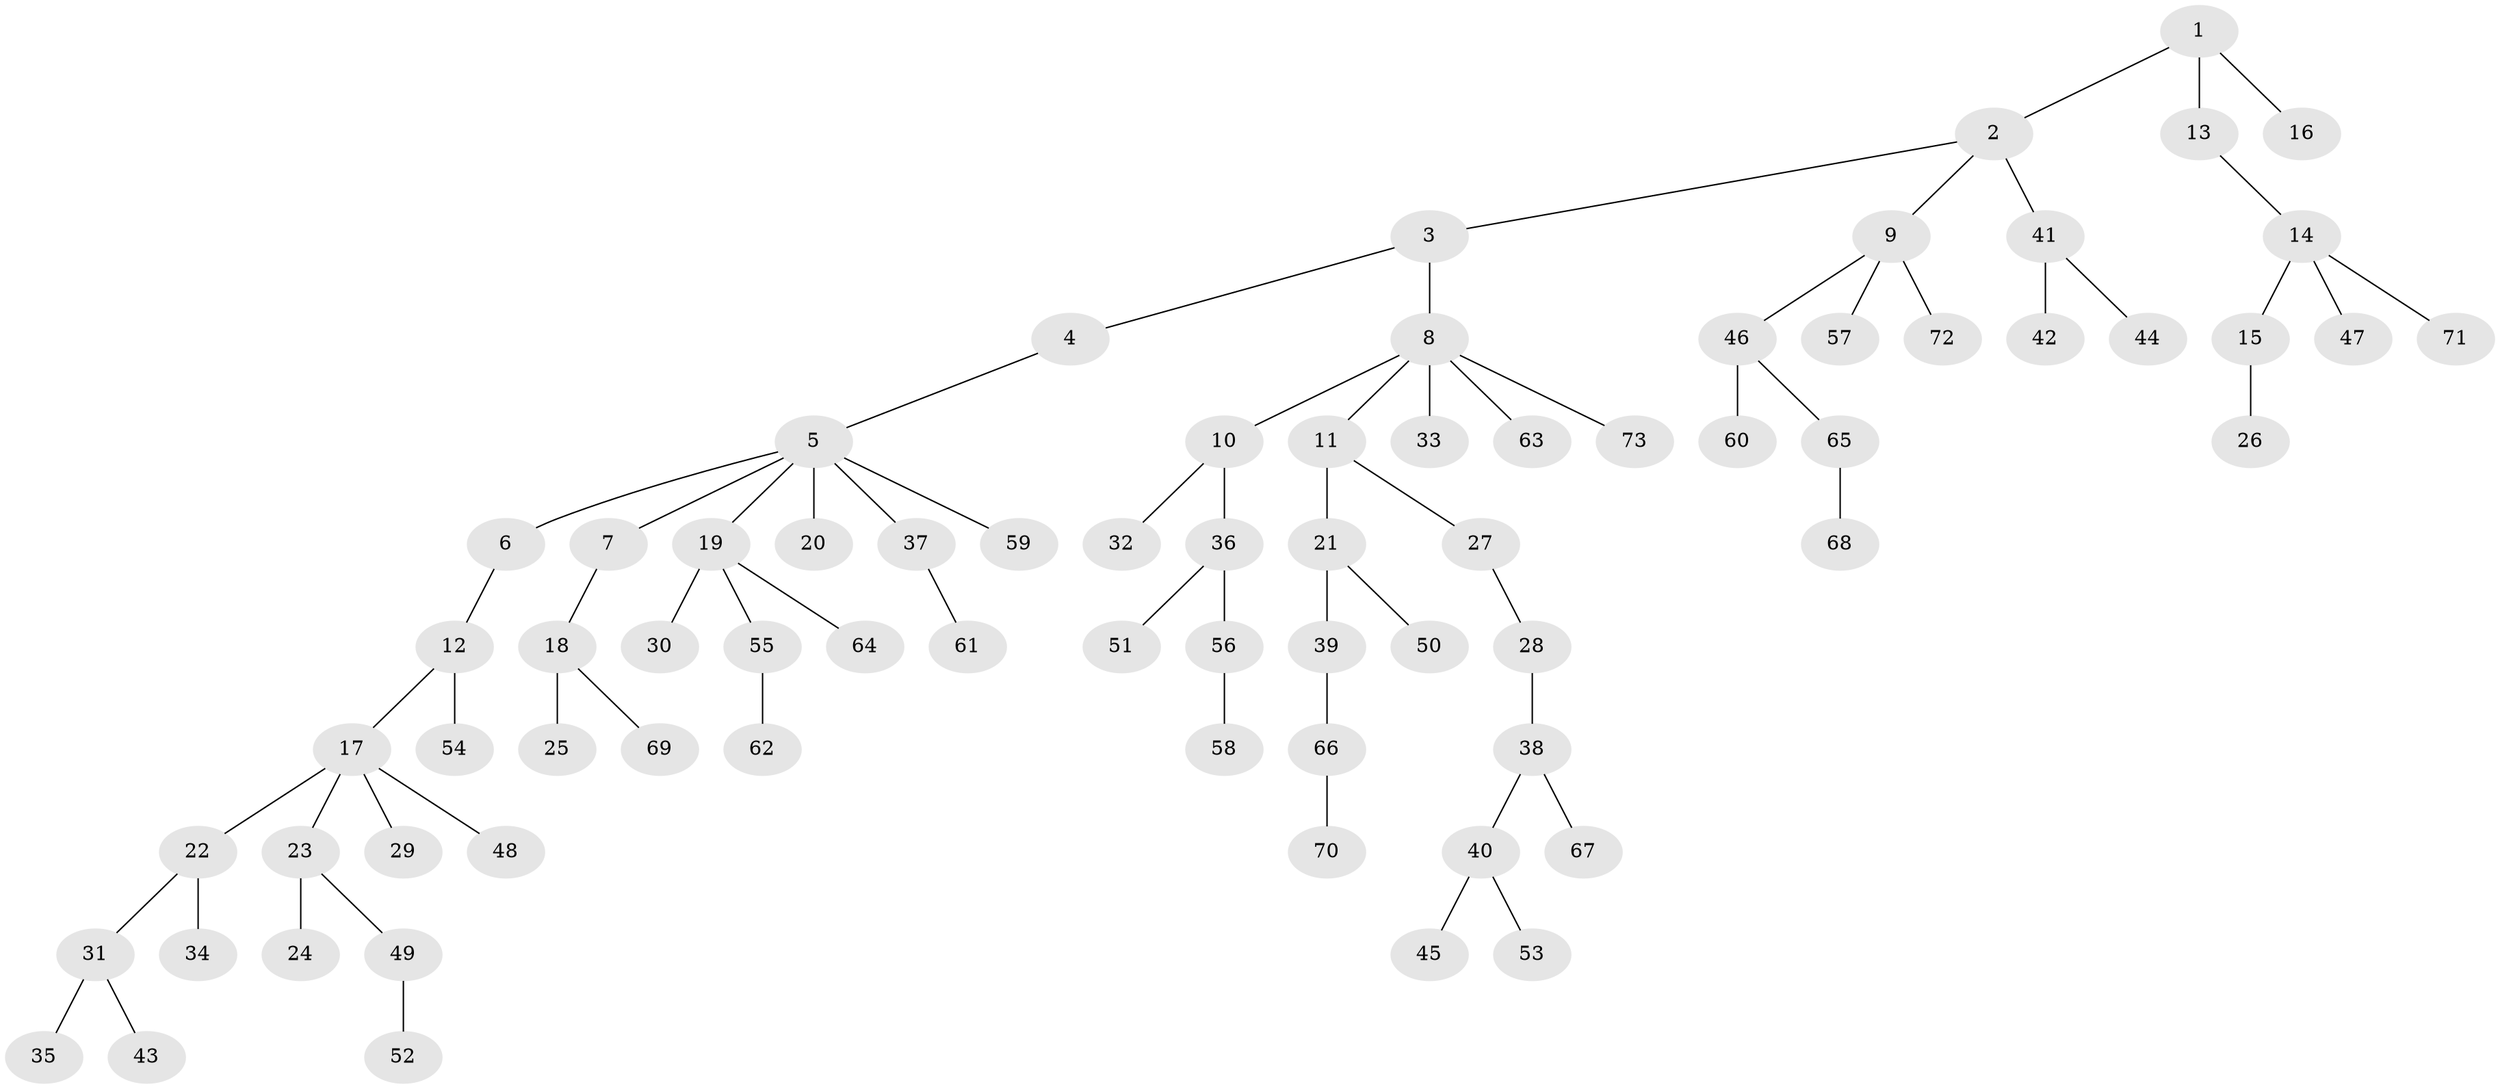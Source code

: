 // coarse degree distribution, {1: 0.8571428571428571, 2: 0.09523809523809523, 18: 0.047619047619047616}
// Generated by graph-tools (version 1.1) at 2025/56/03/04/25 21:56:45]
// undirected, 73 vertices, 72 edges
graph export_dot {
graph [start="1"]
  node [color=gray90,style=filled];
  1;
  2;
  3;
  4;
  5;
  6;
  7;
  8;
  9;
  10;
  11;
  12;
  13;
  14;
  15;
  16;
  17;
  18;
  19;
  20;
  21;
  22;
  23;
  24;
  25;
  26;
  27;
  28;
  29;
  30;
  31;
  32;
  33;
  34;
  35;
  36;
  37;
  38;
  39;
  40;
  41;
  42;
  43;
  44;
  45;
  46;
  47;
  48;
  49;
  50;
  51;
  52;
  53;
  54;
  55;
  56;
  57;
  58;
  59;
  60;
  61;
  62;
  63;
  64;
  65;
  66;
  67;
  68;
  69;
  70;
  71;
  72;
  73;
  1 -- 2;
  1 -- 13;
  1 -- 16;
  2 -- 3;
  2 -- 9;
  2 -- 41;
  3 -- 4;
  3 -- 8;
  4 -- 5;
  5 -- 6;
  5 -- 7;
  5 -- 19;
  5 -- 20;
  5 -- 37;
  5 -- 59;
  6 -- 12;
  7 -- 18;
  8 -- 10;
  8 -- 11;
  8 -- 33;
  8 -- 63;
  8 -- 73;
  9 -- 46;
  9 -- 57;
  9 -- 72;
  10 -- 32;
  10 -- 36;
  11 -- 21;
  11 -- 27;
  12 -- 17;
  12 -- 54;
  13 -- 14;
  14 -- 15;
  14 -- 47;
  14 -- 71;
  15 -- 26;
  17 -- 22;
  17 -- 23;
  17 -- 29;
  17 -- 48;
  18 -- 25;
  18 -- 69;
  19 -- 30;
  19 -- 55;
  19 -- 64;
  21 -- 39;
  21 -- 50;
  22 -- 31;
  22 -- 34;
  23 -- 24;
  23 -- 49;
  27 -- 28;
  28 -- 38;
  31 -- 35;
  31 -- 43;
  36 -- 51;
  36 -- 56;
  37 -- 61;
  38 -- 40;
  38 -- 67;
  39 -- 66;
  40 -- 45;
  40 -- 53;
  41 -- 42;
  41 -- 44;
  46 -- 60;
  46 -- 65;
  49 -- 52;
  55 -- 62;
  56 -- 58;
  65 -- 68;
  66 -- 70;
}
